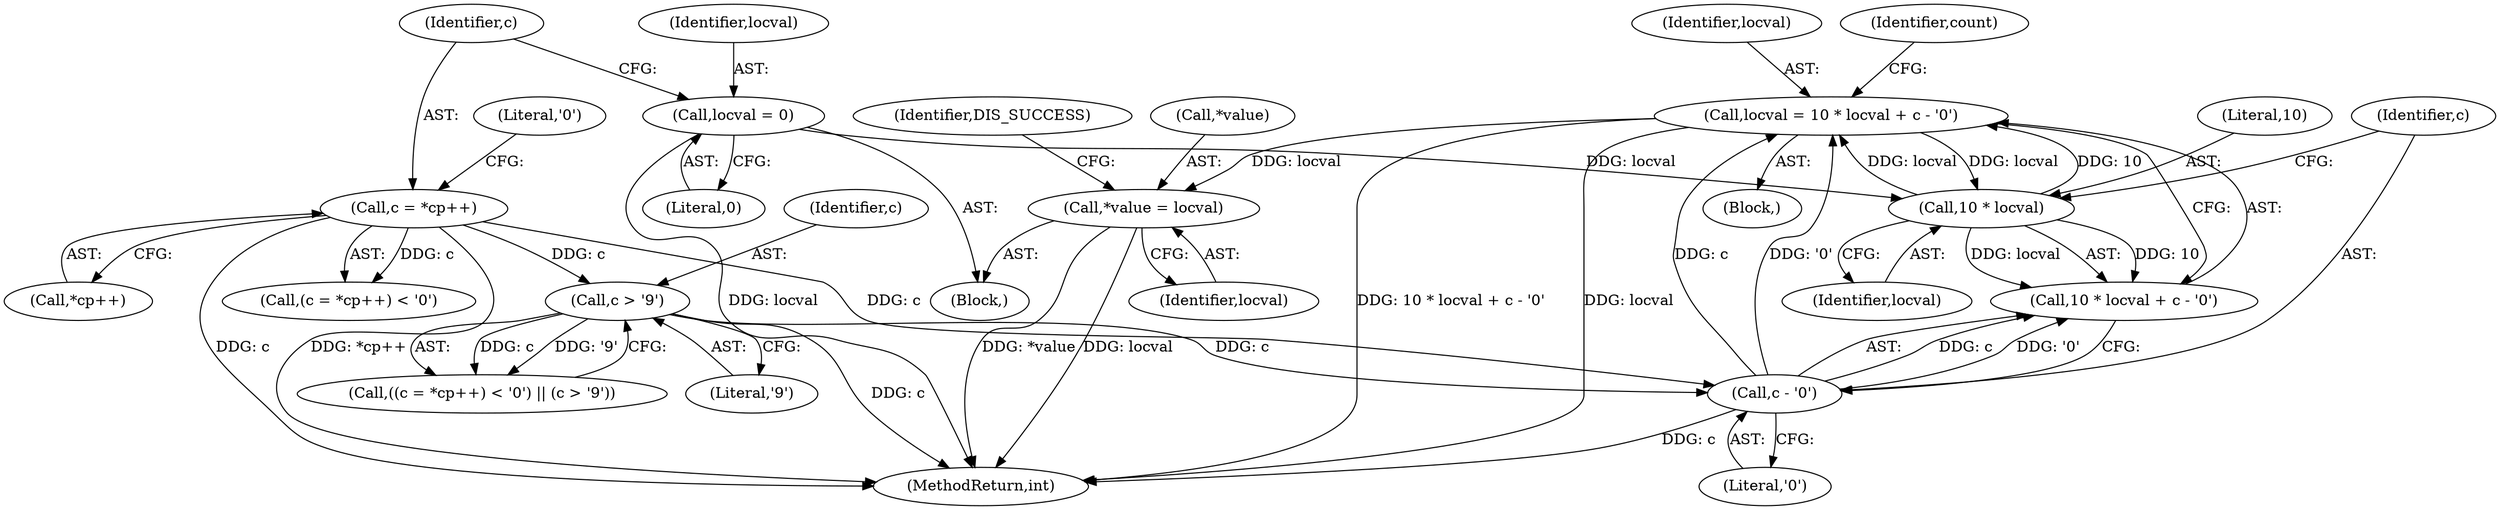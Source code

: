 digraph "0_torque_3ed749263abe3d69fa3626d142a5789dcb5a5684@pointer" {
"1000246" [label="(Call,*value = locval)"];
"1000235" [label="(Call,locval = 10 * locval + c - '0')"];
"1000238" [label="(Call,10 * locval)"];
"1000215" [label="(Call,locval = 0)"];
"1000241" [label="(Call,c - '0')"];
"1000229" [label="(Call,c > '9')"];
"1000223" [label="(Call,c = *cp++)"];
"1000222" [label="(Call,(c = *cp++) < '0')"];
"1000231" [label="(Literal,'9')"];
"1000242" [label="(Identifier,c)"];
"1000245" [label="(Identifier,count)"];
"1000377" [label="(MethodReturn,int)"];
"1000229" [label="(Call,c > '9')"];
"1000235" [label="(Call,locval = 10 * locval + c - '0')"];
"1000241" [label="(Call,c - '0')"];
"1000246" [label="(Call,*value = locval)"];
"1000249" [label="(Identifier,locval)"];
"1000243" [label="(Literal,'0')"];
"1000240" [label="(Identifier,locval)"];
"1000224" [label="(Identifier,c)"];
"1000239" [label="(Literal,10)"];
"1000221" [label="(Call,((c = *cp++) < '0') || (c > '9'))"];
"1000215" [label="(Call,locval = 0)"];
"1000219" [label="(Block,)"];
"1000237" [label="(Call,10 * locval + c - '0')"];
"1000247" [label="(Call,*value)"];
"1000217" [label="(Literal,0)"];
"1000236" [label="(Identifier,locval)"];
"1000238" [label="(Call,10 * locval)"];
"1000173" [label="(Block,)"];
"1000251" [label="(Identifier,DIS_SUCCESS)"];
"1000216" [label="(Identifier,locval)"];
"1000225" [label="(Call,*cp++)"];
"1000230" [label="(Identifier,c)"];
"1000223" [label="(Call,c = *cp++)"];
"1000228" [label="(Literal,'0')"];
"1000246" -> "1000173"  [label="AST: "];
"1000246" -> "1000249"  [label="CFG: "];
"1000247" -> "1000246"  [label="AST: "];
"1000249" -> "1000246"  [label="AST: "];
"1000251" -> "1000246"  [label="CFG: "];
"1000246" -> "1000377"  [label="DDG: *value"];
"1000246" -> "1000377"  [label="DDG: locval"];
"1000235" -> "1000246"  [label="DDG: locval"];
"1000235" -> "1000219"  [label="AST: "];
"1000235" -> "1000237"  [label="CFG: "];
"1000236" -> "1000235"  [label="AST: "];
"1000237" -> "1000235"  [label="AST: "];
"1000245" -> "1000235"  [label="CFG: "];
"1000235" -> "1000377"  [label="DDG: 10 * locval + c - '0'"];
"1000235" -> "1000377"  [label="DDG: locval"];
"1000238" -> "1000235"  [label="DDG: 10"];
"1000238" -> "1000235"  [label="DDG: locval"];
"1000241" -> "1000235"  [label="DDG: c"];
"1000241" -> "1000235"  [label="DDG: '0'"];
"1000235" -> "1000238"  [label="DDG: locval"];
"1000238" -> "1000237"  [label="AST: "];
"1000238" -> "1000240"  [label="CFG: "];
"1000239" -> "1000238"  [label="AST: "];
"1000240" -> "1000238"  [label="AST: "];
"1000242" -> "1000238"  [label="CFG: "];
"1000238" -> "1000237"  [label="DDG: 10"];
"1000238" -> "1000237"  [label="DDG: locval"];
"1000215" -> "1000238"  [label="DDG: locval"];
"1000215" -> "1000173"  [label="AST: "];
"1000215" -> "1000217"  [label="CFG: "];
"1000216" -> "1000215"  [label="AST: "];
"1000217" -> "1000215"  [label="AST: "];
"1000224" -> "1000215"  [label="CFG: "];
"1000215" -> "1000377"  [label="DDG: locval"];
"1000241" -> "1000237"  [label="AST: "];
"1000241" -> "1000243"  [label="CFG: "];
"1000242" -> "1000241"  [label="AST: "];
"1000243" -> "1000241"  [label="AST: "];
"1000237" -> "1000241"  [label="CFG: "];
"1000241" -> "1000377"  [label="DDG: c"];
"1000241" -> "1000237"  [label="DDG: c"];
"1000241" -> "1000237"  [label="DDG: '0'"];
"1000229" -> "1000241"  [label="DDG: c"];
"1000223" -> "1000241"  [label="DDG: c"];
"1000229" -> "1000221"  [label="AST: "];
"1000229" -> "1000231"  [label="CFG: "];
"1000230" -> "1000229"  [label="AST: "];
"1000231" -> "1000229"  [label="AST: "];
"1000221" -> "1000229"  [label="CFG: "];
"1000229" -> "1000377"  [label="DDG: c"];
"1000229" -> "1000221"  [label="DDG: c"];
"1000229" -> "1000221"  [label="DDG: '9'"];
"1000223" -> "1000229"  [label="DDG: c"];
"1000223" -> "1000222"  [label="AST: "];
"1000223" -> "1000225"  [label="CFG: "];
"1000224" -> "1000223"  [label="AST: "];
"1000225" -> "1000223"  [label="AST: "];
"1000228" -> "1000223"  [label="CFG: "];
"1000223" -> "1000377"  [label="DDG: *cp++"];
"1000223" -> "1000377"  [label="DDG: c"];
"1000223" -> "1000222"  [label="DDG: c"];
}
